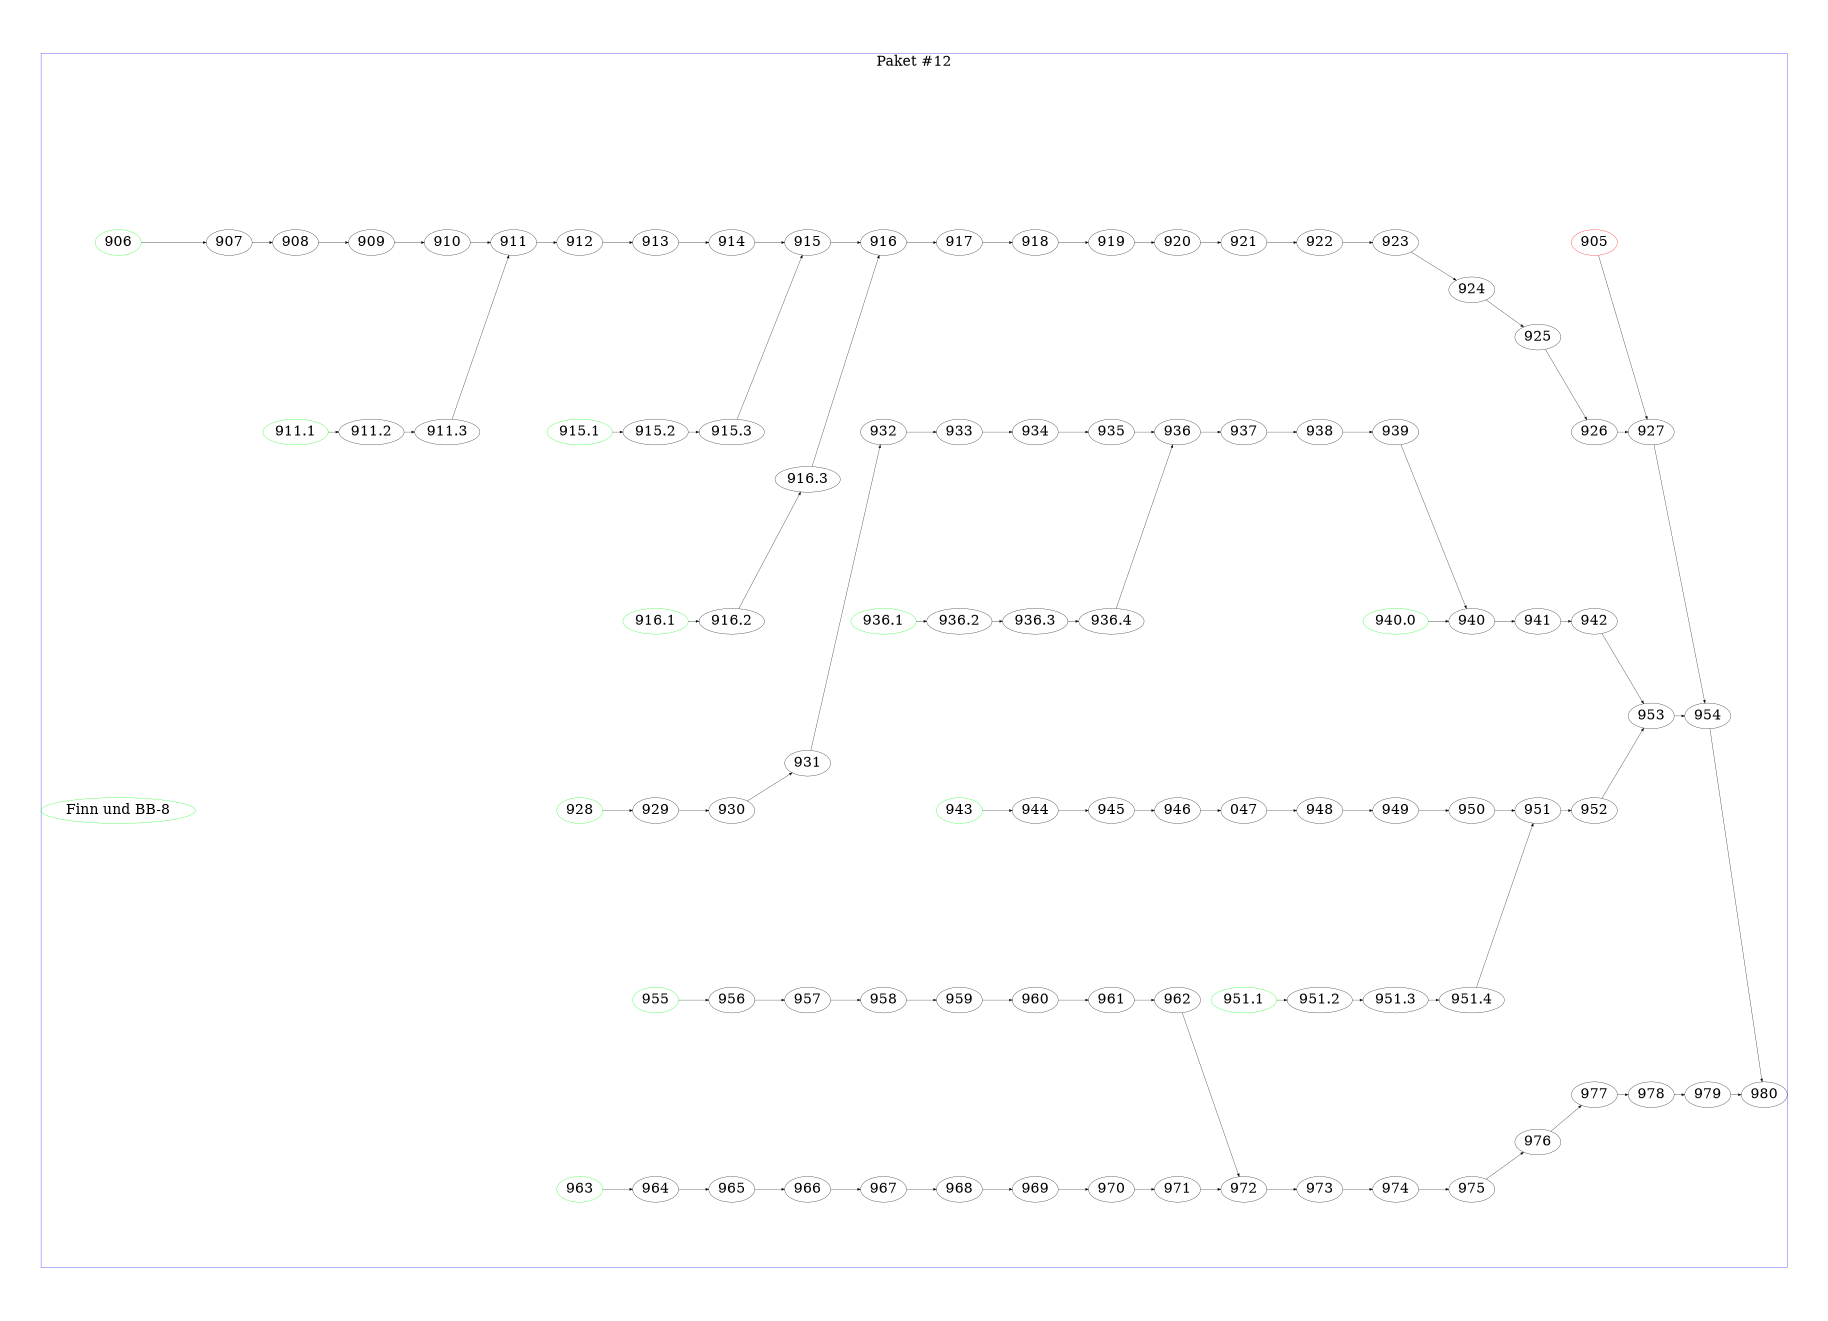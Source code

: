 digraph paket12 {
    rankdir=LR;
    ratio="fill";
    size="11.7,8.3!";
    margin=0.25;
    fontsize="48";
    node [fontsize="48"];

905 [color=red];
906 [color=green];
911.1 [color=green];
915.1 [color=green];
916.1 [color=green];
928 [color=green];
936.1 [color=green];
940.0 [color=green];
943 [color=green];
951.1 [color=green];
955 [color=green];
963 [color=green];

    subgraph cluster_12 {
        label = "Paket #12"
        color = blue

        905 -> 927;
        "Finn und BB-8" [color=green];
        906 -> 907 -> 908 -> 909 -> 910 -> 911;
        911.1 -> 911.2 -> 911.3 -> 911 -> 912 -> 913 -> 914 -> 915;
        915.1 -> 915.2 -> 915.3 -> 915 -> 916;
        916.1 -> 916.2 -> 916.3 -> 916 -> 917 -> 918 -> 919 -> 920 -> 921 -> 922 -> 923 -> 924 -> 925 -> 926 -> 927 -> 954;

        928 -> 929 -> 930 -> 931 -> 932 -> 933 -> 934 -> 935 -> 936;
        936.1 -> 936.2 -> 936.3 -> 936.4 -> 936 -> 937 -> 938 -> 939 -> 940;
        940.0 -> 940 -> 941 -> 942 -> 953;
        943 -> 944 -> 945 -> 946 -> 047 -> 948 -> 949 -> 950 -> 951;
        951.1 -> 951.2 -> 951.3 -> 951.4 -> 951 -> 952 -> 953 -> 954 -> 980;

        955 -> 956 -> 957 -> 958 -> 959 -> 960 -> 961 -> 962 -> 972;
        963 -> 964 -> 965 -> 966 -> 967 -> 968 -> 969 -> 970 -> 971 -> 972 -> 973 -> 974 -> 975 -> 976 -> 977 -> 978 -> 979 -> 980;
    }

}
